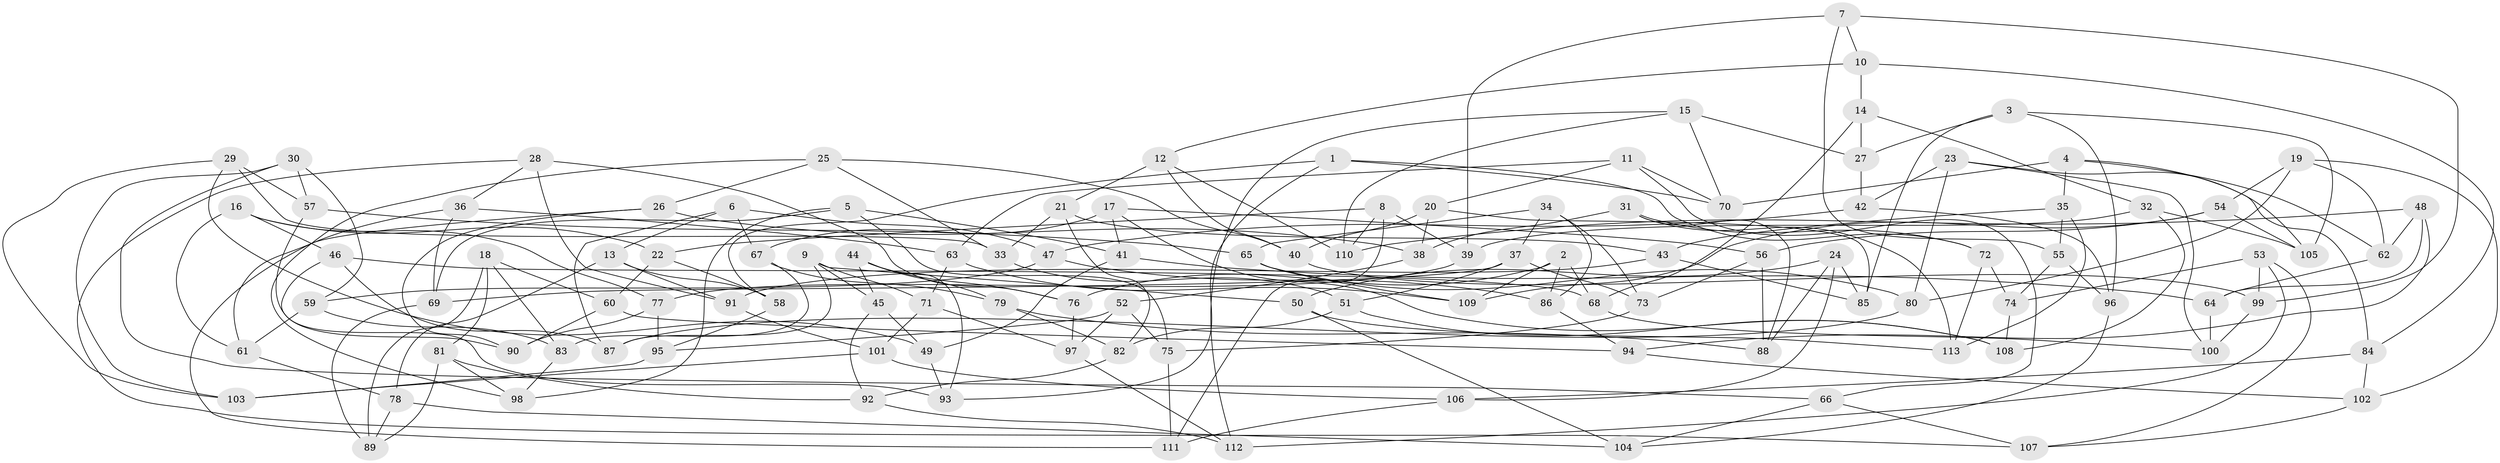 // coarse degree distribution, {9: 0.08695652173913043, 8: 0.10869565217391304, 10: 0.13043478260869565, 12: 0.021739130434782608, 4: 0.5, 11: 0.043478260869565216, 6: 0.021739130434782608, 3: 0.06521739130434782, 5: 0.021739130434782608}
// Generated by graph-tools (version 1.1) at 2025/53/03/04/25 22:53:57]
// undirected, 113 vertices, 226 edges
graph export_dot {
  node [color=gray90,style=filled];
  1;
  2;
  3;
  4;
  5;
  6;
  7;
  8;
  9;
  10;
  11;
  12;
  13;
  14;
  15;
  16;
  17;
  18;
  19;
  20;
  21;
  22;
  23;
  24;
  25;
  26;
  27;
  28;
  29;
  30;
  31;
  32;
  33;
  34;
  35;
  36;
  37;
  38;
  39;
  40;
  41;
  42;
  43;
  44;
  45;
  46;
  47;
  48;
  49;
  50;
  51;
  52;
  53;
  54;
  55;
  56;
  57;
  58;
  59;
  60;
  61;
  62;
  63;
  64;
  65;
  66;
  67;
  68;
  69;
  70;
  71;
  72;
  73;
  74;
  75;
  76;
  77;
  78;
  79;
  80;
  81;
  82;
  83;
  84;
  85;
  86;
  87;
  88;
  89;
  90;
  91;
  92;
  93;
  94;
  95;
  96;
  97;
  98;
  99;
  100;
  101;
  102;
  103;
  104;
  105;
  106;
  107;
  108;
  109;
  110;
  111;
  112;
  113;
  1 -- 58;
  1 -- 70;
  1 -- 72;
  1 -- 93;
  2 -- 68;
  2 -- 76;
  2 -- 109;
  2 -- 86;
  3 -- 85;
  3 -- 27;
  3 -- 96;
  3 -- 105;
  4 -- 70;
  4 -- 35;
  4 -- 105;
  4 -- 62;
  5 -- 75;
  5 -- 98;
  5 -- 41;
  5 -- 69;
  6 -- 47;
  6 -- 13;
  6 -- 67;
  6 -- 87;
  7 -- 55;
  7 -- 10;
  7 -- 99;
  7 -- 39;
  8 -- 111;
  8 -- 39;
  8 -- 110;
  8 -- 22;
  9 -- 50;
  9 -- 71;
  9 -- 87;
  9 -- 45;
  10 -- 14;
  10 -- 84;
  10 -- 12;
  11 -- 70;
  11 -- 66;
  11 -- 63;
  11 -- 20;
  12 -- 21;
  12 -- 110;
  12 -- 40;
  13 -- 78;
  13 -- 91;
  13 -- 58;
  14 -- 27;
  14 -- 32;
  14 -- 68;
  15 -- 110;
  15 -- 70;
  15 -- 112;
  15 -- 27;
  16 -- 77;
  16 -- 46;
  16 -- 22;
  16 -- 61;
  17 -- 108;
  17 -- 56;
  17 -- 67;
  17 -- 41;
  18 -- 60;
  18 -- 83;
  18 -- 81;
  18 -- 89;
  19 -- 54;
  19 -- 102;
  19 -- 62;
  19 -- 80;
  20 -- 85;
  20 -- 40;
  20 -- 38;
  21 -- 33;
  21 -- 43;
  21 -- 82;
  22 -- 60;
  22 -- 58;
  23 -- 100;
  23 -- 42;
  23 -- 80;
  23 -- 84;
  24 -- 85;
  24 -- 50;
  24 -- 106;
  24 -- 88;
  25 -- 33;
  25 -- 98;
  25 -- 40;
  25 -- 26;
  26 -- 90;
  26 -- 111;
  26 -- 38;
  27 -- 42;
  28 -- 91;
  28 -- 76;
  28 -- 36;
  28 -- 107;
  29 -- 33;
  29 -- 57;
  29 -- 103;
  29 -- 49;
  30 -- 59;
  30 -- 66;
  30 -- 103;
  30 -- 57;
  31 -- 72;
  31 -- 88;
  31 -- 113;
  31 -- 38;
  32 -- 39;
  32 -- 108;
  32 -- 105;
  33 -- 51;
  34 -- 37;
  34 -- 86;
  34 -- 65;
  34 -- 73;
  35 -- 113;
  35 -- 43;
  35 -- 55;
  36 -- 69;
  36 -- 61;
  36 -- 63;
  37 -- 51;
  37 -- 69;
  37 -- 73;
  38 -- 52;
  39 -- 77;
  40 -- 99;
  41 -- 49;
  41 -- 64;
  42 -- 47;
  42 -- 96;
  43 -- 85;
  43 -- 91;
  44 -- 45;
  44 -- 93;
  44 -- 79;
  44 -- 76;
  45 -- 49;
  45 -- 92;
  46 -- 68;
  46 -- 87;
  46 -- 93;
  47 -- 59;
  47 -- 86;
  48 -- 94;
  48 -- 110;
  48 -- 64;
  48 -- 62;
  49 -- 93;
  50 -- 104;
  50 -- 113;
  51 -- 82;
  51 -- 108;
  52 -- 95;
  52 -- 75;
  52 -- 97;
  53 -- 74;
  53 -- 99;
  53 -- 107;
  53 -- 112;
  54 -- 105;
  54 -- 109;
  54 -- 56;
  55 -- 74;
  55 -- 96;
  56 -- 88;
  56 -- 73;
  57 -- 90;
  57 -- 65;
  58 -- 95;
  59 -- 83;
  59 -- 61;
  60 -- 90;
  60 -- 94;
  61 -- 78;
  62 -- 64;
  63 -- 109;
  63 -- 71;
  64 -- 100;
  65 -- 109;
  65 -- 80;
  66 -- 107;
  66 -- 104;
  67 -- 79;
  67 -- 83;
  68 -- 100;
  69 -- 89;
  71 -- 97;
  71 -- 101;
  72 -- 113;
  72 -- 74;
  73 -- 75;
  74 -- 108;
  75 -- 111;
  76 -- 97;
  77 -- 90;
  77 -- 95;
  78 -- 89;
  78 -- 104;
  79 -- 82;
  79 -- 88;
  80 -- 87;
  81 -- 92;
  81 -- 89;
  81 -- 98;
  82 -- 92;
  83 -- 98;
  84 -- 102;
  84 -- 106;
  86 -- 94;
  91 -- 101;
  92 -- 112;
  94 -- 102;
  95 -- 103;
  96 -- 104;
  97 -- 112;
  99 -- 100;
  101 -- 103;
  101 -- 106;
  102 -- 107;
  106 -- 111;
}
